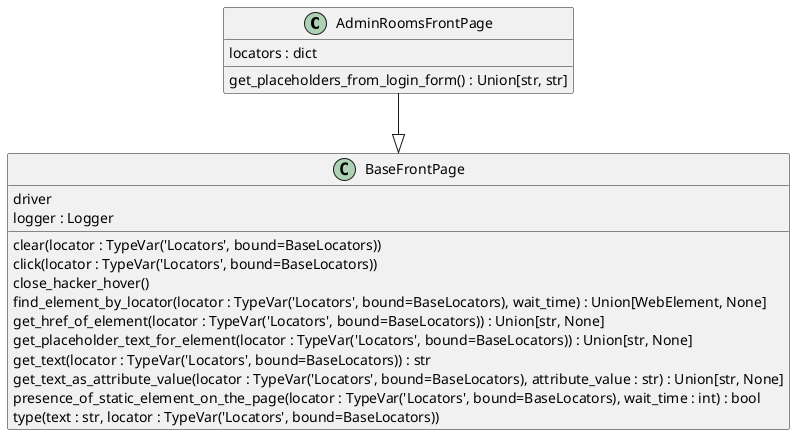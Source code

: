 @startuml

class AdminRoomsFrontPage {
    locators : dict
    get_placeholders_from_login_form() : Union[str, str]
}

class BaseFrontPage {
    driver
    logger : Logger
    clear(locator : TypeVar('Locators', bound=BaseLocators))
    click(locator : TypeVar('Locators', bound=BaseLocators))
    close_hacker_hover()
    find_element_by_locator(locator : TypeVar('Locators', bound=BaseLocators), wait_time) : Union[WebElement, None]
    get_href_of_element(locator : TypeVar('Locators', bound=BaseLocators)) : Union[str, None]
    get_placeholder_text_for_element(locator : TypeVar('Locators', bound=BaseLocators)) : Union[str, None]
    get_text(locator : TypeVar('Locators', bound=BaseLocators)) : str
    get_text_as_attribute_value(locator : TypeVar('Locators', bound=BaseLocators), attribute_value : str) : Union[str, None]
    presence_of_static_element_on_the_page(locator : TypeVar('Locators', bound=BaseLocators), wait_time : int) : bool
    type(text : str, locator : TypeVar('Locators', bound=BaseLocators))
}

AdminRoomsFrontPage --|> BaseFrontPage

@enduml